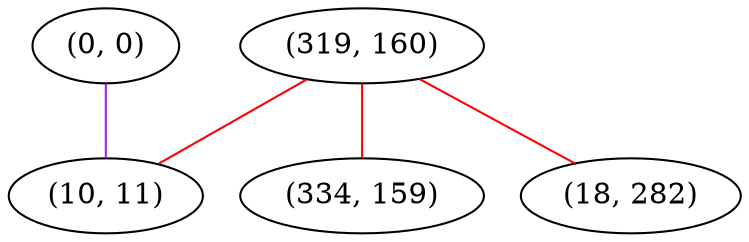 graph "" {
"(319, 160)";
"(0, 0)";
"(10, 11)";
"(334, 159)";
"(18, 282)";
"(319, 160)" -- "(334, 159)"  [color=red, key=0, weight=1];
"(319, 160)" -- "(10, 11)"  [color=red, key=0, weight=1];
"(319, 160)" -- "(18, 282)"  [color=red, key=0, weight=1];
"(0, 0)" -- "(10, 11)"  [color=purple, key=0, weight=4];
}
